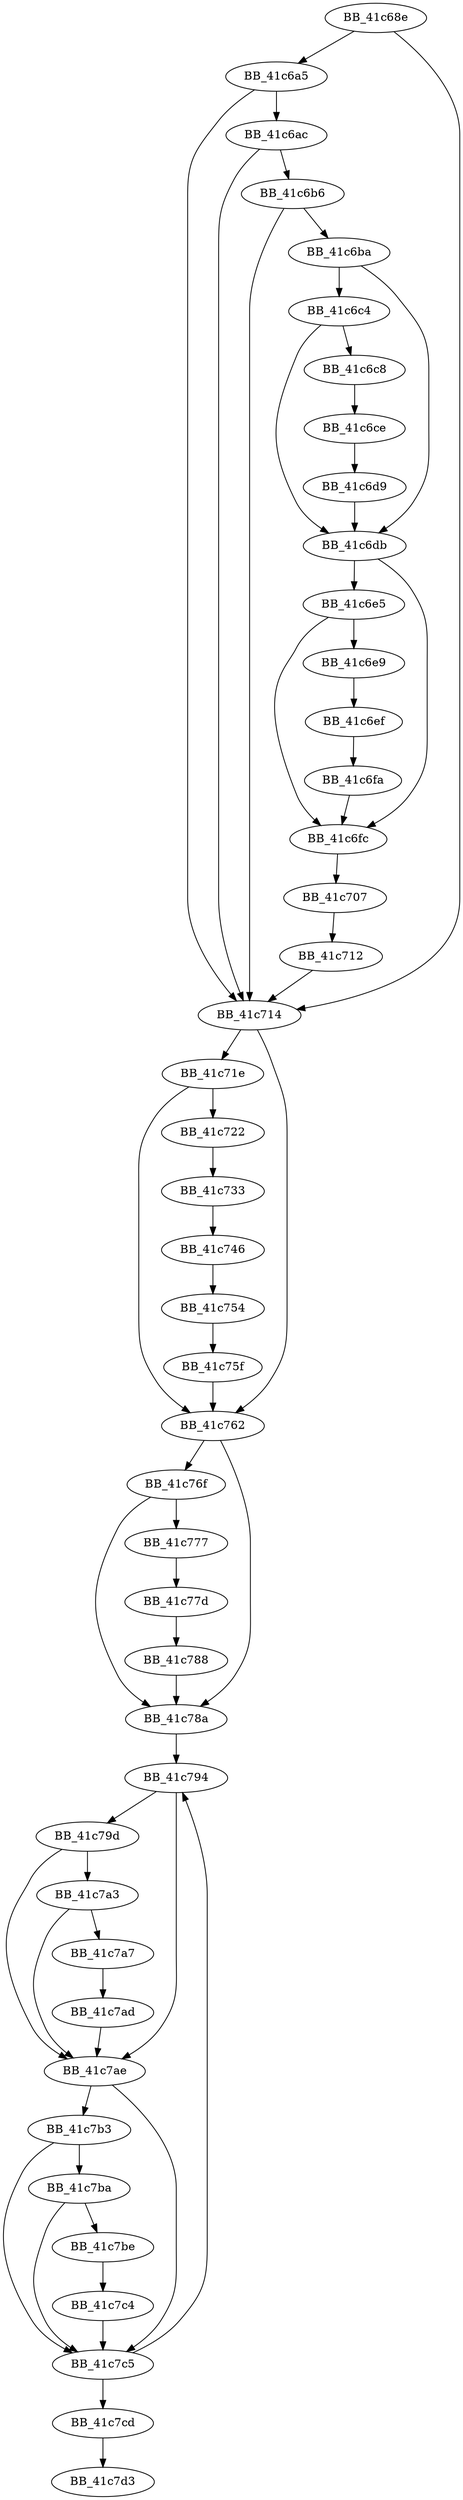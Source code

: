 DiGraph ___freetlocinfo{
BB_41c68e->BB_41c6a5
BB_41c68e->BB_41c714
BB_41c6a5->BB_41c6ac
BB_41c6a5->BB_41c714
BB_41c6ac->BB_41c6b6
BB_41c6ac->BB_41c714
BB_41c6b6->BB_41c6ba
BB_41c6b6->BB_41c714
BB_41c6ba->BB_41c6c4
BB_41c6ba->BB_41c6db
BB_41c6c4->BB_41c6c8
BB_41c6c4->BB_41c6db
BB_41c6c8->BB_41c6ce
BB_41c6ce->BB_41c6d9
BB_41c6d9->BB_41c6db
BB_41c6db->BB_41c6e5
BB_41c6db->BB_41c6fc
BB_41c6e5->BB_41c6e9
BB_41c6e5->BB_41c6fc
BB_41c6e9->BB_41c6ef
BB_41c6ef->BB_41c6fa
BB_41c6fa->BB_41c6fc
BB_41c6fc->BB_41c707
BB_41c707->BB_41c712
BB_41c712->BB_41c714
BB_41c714->BB_41c71e
BB_41c714->BB_41c762
BB_41c71e->BB_41c722
BB_41c71e->BB_41c762
BB_41c722->BB_41c733
BB_41c733->BB_41c746
BB_41c746->BB_41c754
BB_41c754->BB_41c75f
BB_41c75f->BB_41c762
BB_41c762->BB_41c76f
BB_41c762->BB_41c78a
BB_41c76f->BB_41c777
BB_41c76f->BB_41c78a
BB_41c777->BB_41c77d
BB_41c77d->BB_41c788
BB_41c788->BB_41c78a
BB_41c78a->BB_41c794
BB_41c794->BB_41c79d
BB_41c794->BB_41c7ae
BB_41c79d->BB_41c7a3
BB_41c79d->BB_41c7ae
BB_41c7a3->BB_41c7a7
BB_41c7a3->BB_41c7ae
BB_41c7a7->BB_41c7ad
BB_41c7ad->BB_41c7ae
BB_41c7ae->BB_41c7b3
BB_41c7ae->BB_41c7c5
BB_41c7b3->BB_41c7ba
BB_41c7b3->BB_41c7c5
BB_41c7ba->BB_41c7be
BB_41c7ba->BB_41c7c5
BB_41c7be->BB_41c7c4
BB_41c7c4->BB_41c7c5
BB_41c7c5->BB_41c794
BB_41c7c5->BB_41c7cd
BB_41c7cd->BB_41c7d3
}
